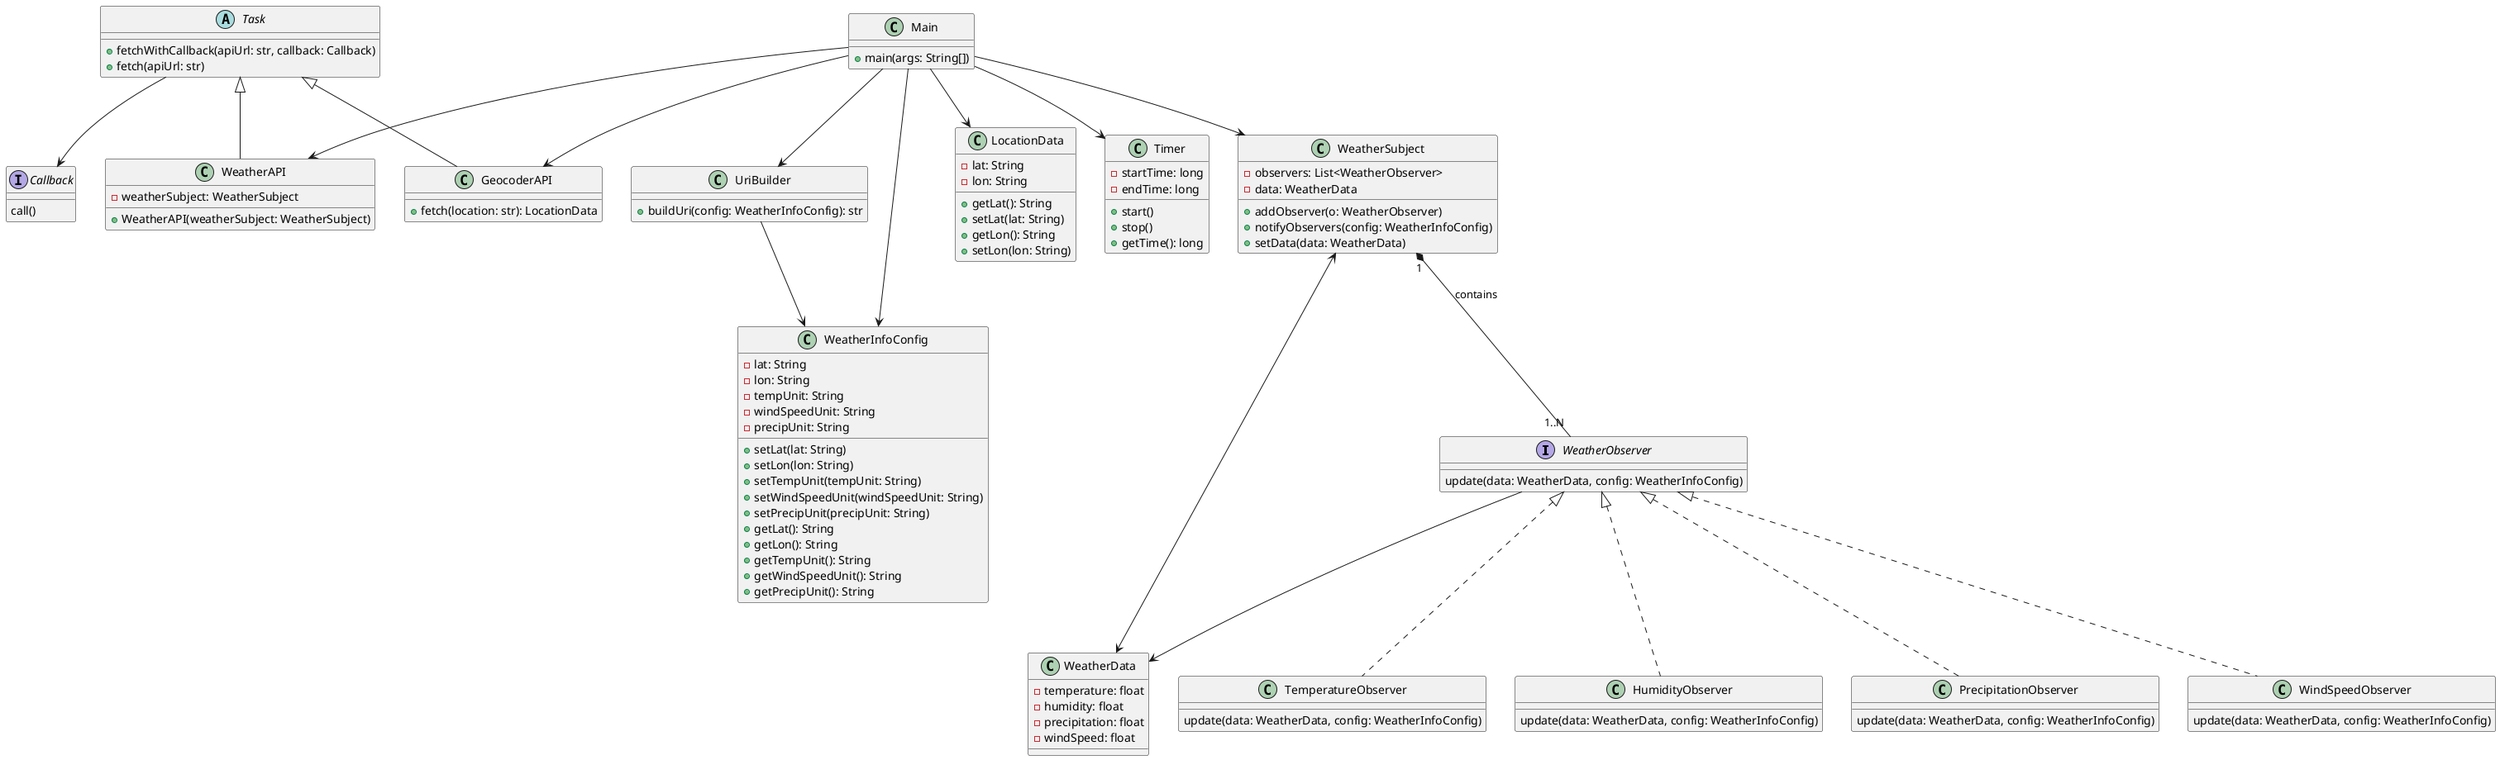 @startuml

' Subjects
interface WeatherObserver {
  update(data: WeatherData, config: WeatherInfoConfig)
}

class WeatherSubject {
  - observers: List<WeatherObserver>
  - data: WeatherData
  + addObserver(o: WeatherObserver)
  + notifyObservers(config: WeatherInfoConfig)
  + setData(data: WeatherData)
}

' Observers
class TemperatureObserver implements WeatherObserver {
  update(data: WeatherData, config: WeatherInfoConfig)
}

class HumidityObserver implements WeatherObserver {
  update(data: WeatherData, config: WeatherInfoConfig)
}

class PrecipitationObserver implements WeatherObserver {
  update(data: WeatherData, config: WeatherInfoConfig)
}

class WindSpeedObserver implements WeatherObserver {
  update(data: WeatherData, config: WeatherInfoConfig)
}

' Data
class WeatherData {
  - temperature: float
  - humidity: float
  - precipitation: float
  - windSpeed: float
}

' APIs
class GeocoderAPI extends Task {
  + fetch(location: str): LocationData
}

class UriBuilder {
  + buildUri(config: WeatherInfoConfig): str
}

' Tasks
interface Callback {
  call()
}

abstract class Task {
  + fetchWithCallback(apiUrl: str, callback: Callback)
  + fetch(apiUrl: str)
}

class WeatherAPI extends Task {
  - weatherSubject: WeatherSubject
  + WeatherAPI(weatherSubject: WeatherSubject)
}

' Helpers
class LocationData {
  - lat: String
  - lon: String
  + getLat(): String
  + setLat(lat: String)
  + getLon(): String
  + setLon(lon: String)
}

class WeatherInfoConfig {
  - lat: String
  - lon: String
  - tempUnit: String
  - windSpeedUnit: String
  - precipUnit: String
  + setLat(lat: String)
  + setLon(lon: String)
  + setTempUnit(tempUnit: String)
  + setWindSpeedUnit(windSpeedUnit: String)
  + setPrecipUnit(precipUnit: String)
  + getLat(): String
  + getLon(): String
  + getTempUnit(): String
  + getWindSpeedUnit(): String
  + getPrecipUnit(): String
}

class Timer {
  - startTime: long
  - endTime: long
  + start()
  + stop()
  + getTime(): long
}

' Main
class Main {
  + main(args: String[])
}

' Relationships
WeatherSubject <-> WeatherData
WeatherSubject "1" *-- "1..N" WeatherObserver : contains
WeatherObserver --> WeatherData


' Dependencies
Main --> WeatherSubject
Main --> LocationData
Main --> WeatherInfoConfig
UriBuilder --> WeatherInfoConfig
Task --> Callback
Main --> Timer
Main --> WeatherAPI
Main --> GeocoderAPI
Main --> UriBuilder

@enduml
